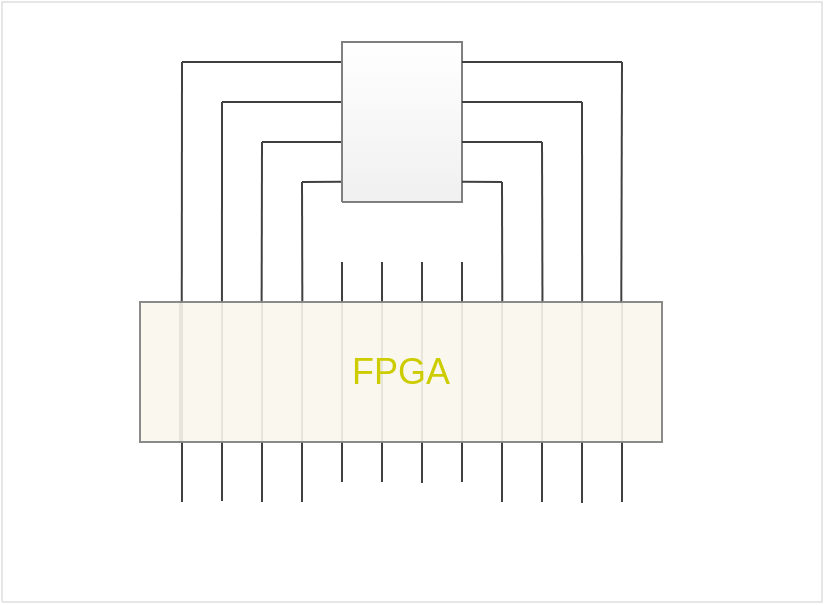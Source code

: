 <mxfile version="20.3.0" type="device"><diagram id="8mEjcbHjGdJaZ5T62jCM" name="Page-1"><mxGraphModel dx="558" dy="339" grid="1" gridSize="10" guides="1" tooltips="1" connect="1" arrows="1" fold="1" page="1" pageScale="1" pageWidth="1169" pageHeight="827" math="0" shadow="0"><root><mxCell id="0"/><mxCell id="R0Ik6hgatOQ9bQxmz_JG-17" value="边界" parent="0"/><mxCell id="R0Ik6hgatOQ9bQxmz_JG-18" style="vsdxID=49;fillColor=none;gradientColor=none;shape=stencil(nZBLDoAgDERP0z3SIyjew0SURgSD+Lu9kMZoXLhwN9O+tukAlrNpJg1SzDH4QW/URgNYgZTkjA4UkwJUgGXng+6DX1zLfmoymdXo17xh5zmRJ6Q42BWCfc2oJfdAr+Yv+AP9Cb7OJ3H/2JG1HNGz/84klThPVCc=);strokeColor=#E6E6E6;points=[];labelBackgroundColor=none;rounded=0;html=1;whiteSpace=wrap;" vertex="1" parent="R0Ik6hgatOQ9bQxmz_JG-17"><mxGeometry x="10" y="10" width="410" height="300" as="geometry"/></mxCell><mxCell id="R0Ik6hgatOQ9bQxmz_JG-19" style="vsdxID=54;edgeStyle=none;startArrow=none;endArrow=none;startSize=5;endSize=5;strokeColor=#404040;spacingTop=-1;spacingBottom=-1;spacingLeft=-1;spacingRight=-1;verticalAlign=middle;html=1;labelBackgroundColor=#ffffff;rounded=0;" edge="1" parent="R0Ik6hgatOQ9bQxmz_JG-17"><mxGeometry relative="1" as="geometry"><Array as="points"/><mxPoint x="99" y="160" as="sourcePoint"/><mxPoint x="99" y="230" as="targetPoint"/></mxGeometry></mxCell><mxCell id="R0Ik6hgatOQ9bQxmz_JG-20" style="vsdxID=55;edgeStyle=none;startArrow=none;endArrow=none;startSize=5;endSize=5;strokeColor=#404040;spacingTop=-1;spacingBottom=-1;spacingLeft=-1;spacingRight=-1;verticalAlign=middle;html=1;labelBackgroundColor=#ffffff;rounded=0;" edge="1" parent="R0Ik6hgatOQ9bQxmz_JG-17"><mxGeometry relative="1" as="geometry"><Array as="points"/><mxPoint x="120" y="160" as="sourcePoint"/><mxPoint x="120" y="230" as="targetPoint"/></mxGeometry></mxCell><mxCell id="R0Ik6hgatOQ9bQxmz_JG-21" style="vsdxID=56;edgeStyle=none;startArrow=none;endArrow=none;startSize=5;endSize=5;strokeColor=#404040;spacingTop=-1;spacingBottom=-1;spacingLeft=-1;spacingRight=-1;verticalAlign=middle;html=1;labelBackgroundColor=#ffffff;rounded=0;" edge="1" parent="R0Ik6hgatOQ9bQxmz_JG-17"><mxGeometry relative="1" as="geometry"><Array as="points"/><mxPoint x="140" y="160" as="sourcePoint"/><mxPoint x="140" y="230" as="targetPoint"/></mxGeometry></mxCell><mxCell id="R0Ik6hgatOQ9bQxmz_JG-22" style="vsdxID=57;edgeStyle=none;startArrow=none;endArrow=none;startSize=5;endSize=5;strokeColor=#404040;spacingTop=-1;spacingBottom=-1;spacingLeft=-1;spacingRight=-1;verticalAlign=middle;html=1;labelBackgroundColor=#ffffff;rounded=0;" edge="1" parent="R0Ik6hgatOQ9bQxmz_JG-17"><mxGeometry relative="1" as="geometry"><Array as="points"/><mxPoint x="160" y="160" as="sourcePoint"/><mxPoint x="160" y="230" as="targetPoint"/></mxGeometry></mxCell><mxCell id="1" parent="0"/><mxCell id="d71OhHB_xA9opcj9rywB-22" style="vsdxID=17;edgeStyle=none;startArrow=none;endArrow=none;startSize=5;endSize=5;strokeColor=#404040;spacingTop=-1;spacingBottom=-1;spacingLeft=-1;spacingRight=-1;verticalAlign=middle;html=1;labelBackgroundColor=#ffffff;rounded=0;" parent="1" edge="1"><mxGeometry relative="1" as="geometry"><mxPoint as="offset"/><Array as="points"/><mxPoint x="100" y="40" as="sourcePoint"/><mxPoint x="180" y="40" as="targetPoint"/></mxGeometry></mxCell><mxCell id="d71OhHB_xA9opcj9rywB-23" style="vsdxID=19;edgeStyle=none;startArrow=none;endArrow=none;startSize=5;endSize=5;strokeColor=#404040;spacingTop=-1;spacingBottom=-1;spacingLeft=-1;spacingRight=-1;verticalAlign=middle;html=1;labelBackgroundColor=#ffffff;rounded=0;" parent="1" edge="1"><mxGeometry relative="1" as="geometry"><mxPoint as="offset"/><Array as="points"/><mxPoint x="120" y="60" as="sourcePoint"/><mxPoint x="180" y="60" as="targetPoint"/></mxGeometry></mxCell><mxCell id="d71OhHB_xA9opcj9rywB-24" style="vsdxID=21;edgeStyle=none;startArrow=none;endArrow=none;startSize=5;endSize=5;strokeColor=#404040;spacingTop=-1;spacingBottom=-1;spacingLeft=-1;spacingRight=-1;verticalAlign=middle;html=1;labelBackgroundColor=#ffffff;rounded=0;" parent="1" edge="1"><mxGeometry relative="1" as="geometry"><mxPoint as="offset"/><Array as="points"/><mxPoint x="140" y="80" as="sourcePoint"/><mxPoint x="180" y="80" as="targetPoint"/></mxGeometry></mxCell><mxCell id="d71OhHB_xA9opcj9rywB-25" style="vsdxID=23;edgeStyle=none;startArrow=none;endArrow=none;startSize=5;endSize=5;strokeColor=#404040;spacingTop=-1;spacingBottom=-1;spacingLeft=-1;spacingRight=-1;verticalAlign=middle;html=1;labelBackgroundColor=#ffffff;rounded=0;" parent="1" edge="1"><mxGeometry relative="1" as="geometry"><mxPoint as="offset"/><Array as="points"/><mxPoint x="160" y="100" as="sourcePoint"/><mxPoint x="180" y="99.84" as="targetPoint"/></mxGeometry></mxCell><mxCell id="d71OhHB_xA9opcj9rywB-26" value="&lt;div style=&quot;font-size: 1px&quot;&gt;&lt;/div&gt;" style="verticalAlign=middle;align=center;vsdxID=15;fillColor=#f0f0f0;gradientColor=#ffffff;gradientDirection=north;shape=stencil(nZBLDoAgDERP0z3SIyjew0SURgSD+Lu9kMZoXLhwN9O+tukAlrNpJg1SzDH4QW/URgNYgZTkjA4UkwJUgGXng+6DX1zLfmoymdXo17xh5zmRJ6Q42BWCfc2oJfdAr+Yv+AP9Cb7OJ3H/2JG1HNGz/84klThPVCc=);strokeColor=#7f7f7f;spacingTop=-1;spacingBottom=-1;spacingLeft=-1;spacingRight=-1;points=[[1,0.5,0],[0.5,0.5,0],[0.5,0,0]];labelBackgroundColor=none;rounded=0;html=1;whiteSpace=wrap;" parent="1" vertex="1"><mxGeometry x="180" y="30" width="60" height="80" as="geometry"/></mxCell><mxCell id="d71OhHB_xA9opcj9rywB-27" style="vsdxID=51;edgeStyle=none;startArrow=none;endArrow=none;startSize=5;endSize=5;strokeColor=#404040;spacingTop=-1;spacingBottom=-1;spacingLeft=-1;spacingRight=-1;verticalAlign=middle;html=1;labelBackgroundColor=#ffffff;rounded=0;entryX=0.922;entryY=0.014;entryDx=0;entryDy=0;entryPerimeter=0;" parent="1" edge="1" target="PLf42wu9_qICUalYq4Eu-1"><mxGeometry relative="1" as="geometry"><Array as="points"/><mxPoint x="320" y="40" as="sourcePoint"/><mxPoint x="320" y="130" as="targetPoint"/></mxGeometry></mxCell><mxCell id="d71OhHB_xA9opcj9rywB-28" style="vsdxID=54;edgeStyle=none;startArrow=none;endArrow=none;startSize=5;endSize=5;strokeColor=#404040;spacingTop=-1;spacingBottom=-1;spacingLeft=-1;spacingRight=-1;verticalAlign=middle;html=1;labelBackgroundColor=#ffffff;rounded=0;entryX=0.08;entryY=0.002;entryDx=0;entryDy=0;entryPerimeter=0;" parent="1" edge="1" target="PLf42wu9_qICUalYq4Eu-1"><mxGeometry relative="1" as="geometry"><Array as="points"/><mxPoint x="100" y="40" as="sourcePoint"/><mxPoint x="100" y="130" as="targetPoint"/></mxGeometry></mxCell><mxCell id="d71OhHB_xA9opcj9rywB-29" style="vsdxID=55;edgeStyle=none;startArrow=none;endArrow=none;startSize=5;endSize=5;strokeColor=#404040;spacingTop=-1;spacingBottom=-1;spacingLeft=-1;spacingRight=-1;verticalAlign=middle;html=1;labelBackgroundColor=#ffffff;rounded=0;entryX=0.157;entryY=0.004;entryDx=0;entryDy=0;entryPerimeter=0;" parent="1" edge="1" target="PLf42wu9_qICUalYq4Eu-1"><mxGeometry relative="1" as="geometry"><Array as="points"/><mxPoint x="120" y="60" as="sourcePoint"/><mxPoint x="120" y="129.5" as="targetPoint"/></mxGeometry></mxCell><mxCell id="d71OhHB_xA9opcj9rywB-30" style="vsdxID=56;edgeStyle=none;startArrow=none;endArrow=none;startSize=5;endSize=5;strokeColor=#404040;spacingTop=-1;spacingBottom=-1;spacingLeft=-1;spacingRight=-1;verticalAlign=middle;html=1;labelBackgroundColor=#ffffff;rounded=0;entryX=0.233;entryY=-0.004;entryDx=0;entryDy=0;entryPerimeter=0;" parent="1" edge="1" target="PLf42wu9_qICUalYq4Eu-1"><mxGeometry relative="1" as="geometry"><Array as="points"/><mxPoint x="140" y="80" as="sourcePoint"/><mxPoint x="140" y="130" as="targetPoint"/></mxGeometry></mxCell><mxCell id="d71OhHB_xA9opcj9rywB-31" style="vsdxID=57;edgeStyle=none;startArrow=none;endArrow=none;startSize=5;endSize=5;strokeColor=#404040;spacingTop=-1;spacingBottom=-1;spacingLeft=-1;spacingRight=-1;verticalAlign=middle;html=1;labelBackgroundColor=#ffffff;rounded=0;entryX=0.311;entryY=-0.006;entryDx=0;entryDy=0;entryPerimeter=0;" parent="1" edge="1" target="PLf42wu9_qICUalYq4Eu-1"><mxGeometry relative="1" as="geometry"><Array as="points"/><mxPoint x="160" y="100" as="sourcePoint"/><mxPoint x="160" y="130" as="targetPoint"/></mxGeometry></mxCell><mxCell id="d71OhHB_xA9opcj9rywB-32" style="vsdxID=58;edgeStyle=none;startArrow=none;endArrow=none;startSize=5;endSize=5;strokeColor=#404040;spacingTop=-1;spacingBottom=-1;spacingLeft=-1;spacingRight=-1;verticalAlign=middle;html=1;labelBackgroundColor=#ffffff;rounded=0;entryX=0.771;entryY=-0.002;entryDx=0;entryDy=0;entryPerimeter=0;" parent="1" edge="1" target="PLf42wu9_qICUalYq4Eu-1"><mxGeometry relative="1" as="geometry"><Array as="points"/><mxPoint x="280" y="80" as="sourcePoint"/><mxPoint x="280" y="130" as="targetPoint"/></mxGeometry></mxCell><mxCell id="d71OhHB_xA9opcj9rywB-33" style="vsdxID=59;edgeStyle=none;startArrow=none;endArrow=none;startSize=5;endSize=5;strokeColor=#404040;spacingTop=-1;spacingBottom=-1;spacingLeft=-1;spacingRight=-1;verticalAlign=middle;html=1;labelBackgroundColor=#ffffff;rounded=0;entryX=0.694;entryY=-0.003;entryDx=0;entryDy=0;entryPerimeter=0;" parent="1" edge="1" target="PLf42wu9_qICUalYq4Eu-1"><mxGeometry relative="1" as="geometry"><Array as="points"/><mxPoint x="260" y="100" as="sourcePoint"/><mxPoint x="260" y="130" as="targetPoint"/></mxGeometry></mxCell><mxCell id="d71OhHB_xA9opcj9rywB-34" style="vsdxID=60;edgeStyle=none;startArrow=none;endArrow=none;startSize=5;endSize=5;strokeColor=#404040;spacingTop=-1;spacingBottom=-1;spacingLeft=-1;spacingRight=-1;verticalAlign=middle;html=1;labelBackgroundColor=#ffffff;rounded=0;entryX=0.847;entryY=0.026;entryDx=0;entryDy=0;entryPerimeter=0;" parent="1" edge="1" target="PLf42wu9_qICUalYq4Eu-1"><mxGeometry relative="1" as="geometry"><Array as="points"/><mxPoint x="300" y="60" as="sourcePoint"/><mxPoint x="300" y="130.5" as="targetPoint"/></mxGeometry></mxCell><mxCell id="d71OhHB_xA9opcj9rywB-35" style="vsdxID=31;edgeStyle=none;startArrow=none;endArrow=none;startSize=5;endSize=5;strokeColor=#404040;spacingTop=-1;spacingBottom=-1;spacingLeft=-1;spacingRight=-1;verticalAlign=middle;html=1;labelBackgroundColor=#ffffff;rounded=0;" parent="1" edge="1"><mxGeometry relative="1" as="geometry"><mxPoint as="offset"/><Array as="points"/><mxPoint x="240" y="40" as="sourcePoint"/><mxPoint x="320" y="40" as="targetPoint"/></mxGeometry></mxCell><mxCell id="d71OhHB_xA9opcj9rywB-36" style="vsdxID=33;edgeStyle=none;startArrow=none;endArrow=none;startSize=5;endSize=5;strokeColor=#404040;spacingTop=-1;spacingBottom=-1;spacingLeft=-1;spacingRight=-1;verticalAlign=middle;html=1;labelBackgroundColor=#ffffff;rounded=0;" parent="1" edge="1"><mxGeometry relative="1" as="geometry"><mxPoint as="offset"/><Array as="points"/><mxPoint x="240" y="60" as="sourcePoint"/><mxPoint x="300" y="60" as="targetPoint"/></mxGeometry></mxCell><mxCell id="d71OhHB_xA9opcj9rywB-37" style="vsdxID=35;edgeStyle=none;startArrow=none;endArrow=none;startSize=5;endSize=5;strokeColor=#404040;spacingTop=-1;spacingBottom=-1;spacingLeft=-1;spacingRight=-1;verticalAlign=middle;html=1;labelBackgroundColor=#ffffff;rounded=0;" parent="1" edge="1"><mxGeometry relative="1" as="geometry"><mxPoint as="offset"/><Array as="points"/><mxPoint x="240" y="80" as="sourcePoint"/><mxPoint x="280" y="80" as="targetPoint"/></mxGeometry></mxCell><mxCell id="d71OhHB_xA9opcj9rywB-38" style="vsdxID=37;edgeStyle=none;startArrow=none;endArrow=none;startSize=5;endSize=5;strokeColor=#404040;spacingTop=-1;spacingBottom=-1;spacingLeft=-1;spacingRight=-1;verticalAlign=middle;html=1;labelBackgroundColor=#ffffff;rounded=0;" parent="1" edge="1"><mxGeometry relative="1" as="geometry"><mxPoint as="offset"/><Array as="points"/><mxPoint x="240" y="99.84" as="sourcePoint"/><mxPoint x="260" y="100" as="targetPoint"/></mxGeometry></mxCell><mxCell id="PLf42wu9_qICUalYq4Eu-2" style="vsdxID=51;edgeStyle=none;startArrow=none;endArrow=none;startSize=5;endSize=5;strokeColor=#404040;spacingTop=-1;spacingBottom=-1;spacingLeft=-1;spacingRight=-1;verticalAlign=middle;html=1;labelBackgroundColor=#ffffff;rounded=0;" parent="1" edge="1"><mxGeometry relative="1" as="geometry"><Array as="points"/><mxPoint x="320" y="230" as="sourcePoint"/><mxPoint x="320" y="260" as="targetPoint"/></mxGeometry></mxCell><mxCell id="PLf42wu9_qICUalYq4Eu-3" style="vsdxID=54;edgeStyle=none;startArrow=none;endArrow=none;startSize=5;endSize=5;strokeColor=#404040;spacingTop=-1;spacingBottom=-1;spacingLeft=-1;spacingRight=-1;verticalAlign=middle;html=1;labelBackgroundColor=#ffffff;rounded=0;" parent="1" edge="1"><mxGeometry relative="1" as="geometry"><Array as="points"/><mxPoint x="100" y="230" as="sourcePoint"/><mxPoint x="100" y="260" as="targetPoint"/></mxGeometry></mxCell><mxCell id="PLf42wu9_qICUalYq4Eu-4" style="vsdxID=55;edgeStyle=none;startArrow=none;endArrow=none;startSize=5;endSize=5;strokeColor=#404040;spacingTop=-1;spacingBottom=-1;spacingLeft=-1;spacingRight=-1;verticalAlign=middle;html=1;labelBackgroundColor=#ffffff;rounded=0;" parent="1" edge="1"><mxGeometry relative="1" as="geometry"><Array as="points"/><mxPoint x="120" y="230" as="sourcePoint"/><mxPoint x="120" y="259.5" as="targetPoint"/></mxGeometry></mxCell><mxCell id="PLf42wu9_qICUalYq4Eu-5" style="vsdxID=56;edgeStyle=none;startArrow=none;endArrow=none;startSize=5;endSize=5;strokeColor=#404040;spacingTop=-1;spacingBottom=-1;spacingLeft=-1;spacingRight=-1;verticalAlign=middle;html=1;labelBackgroundColor=#ffffff;rounded=0;" parent="1" edge="1"><mxGeometry relative="1" as="geometry"><Array as="points"/><mxPoint x="140" y="230" as="sourcePoint"/><mxPoint x="140" y="260" as="targetPoint"/></mxGeometry></mxCell><mxCell id="PLf42wu9_qICUalYq4Eu-6" style="vsdxID=57;edgeStyle=none;startArrow=none;endArrow=none;startSize=5;endSize=5;strokeColor=#404040;spacingTop=-1;spacingBottom=-1;spacingLeft=-1;spacingRight=-1;verticalAlign=middle;html=1;labelBackgroundColor=#ffffff;rounded=0;" parent="1" edge="1"><mxGeometry relative="1" as="geometry"><Array as="points"/><mxPoint x="160" y="230" as="sourcePoint"/><mxPoint x="160" y="260" as="targetPoint"/></mxGeometry></mxCell><mxCell id="PLf42wu9_qICUalYq4Eu-7" style="vsdxID=58;edgeStyle=none;startArrow=none;endArrow=none;startSize=5;endSize=5;strokeColor=#404040;spacingTop=-1;spacingBottom=-1;spacingLeft=-1;spacingRight=-1;verticalAlign=middle;html=1;labelBackgroundColor=#ffffff;rounded=0;" parent="1" edge="1"><mxGeometry relative="1" as="geometry"><Array as="points"/><mxPoint x="280" y="230" as="sourcePoint"/><mxPoint x="280" y="260" as="targetPoint"/></mxGeometry></mxCell><mxCell id="PLf42wu9_qICUalYq4Eu-8" style="vsdxID=59;edgeStyle=none;startArrow=none;endArrow=none;startSize=5;endSize=5;strokeColor=#404040;spacingTop=-1;spacingBottom=-1;spacingLeft=-1;spacingRight=-1;verticalAlign=middle;html=1;labelBackgroundColor=#ffffff;rounded=0;" parent="1" edge="1"><mxGeometry relative="1" as="geometry"><Array as="points"/><mxPoint x="260" y="230" as="sourcePoint"/><mxPoint x="260" y="260" as="targetPoint"/></mxGeometry></mxCell><mxCell id="PLf42wu9_qICUalYq4Eu-9" style="vsdxID=60;edgeStyle=none;startArrow=none;endArrow=none;startSize=5;endSize=5;strokeColor=#404040;spacingTop=-1;spacingBottom=-1;spacingLeft=-1;spacingRight=-1;verticalAlign=middle;html=1;labelBackgroundColor=#ffffff;rounded=0;" parent="1" edge="1"><mxGeometry relative="1" as="geometry"><Array as="points"/><mxPoint x="300" y="230" as="sourcePoint"/><mxPoint x="300" y="260.5" as="targetPoint"/></mxGeometry></mxCell><mxCell id="R0Ik6hgatOQ9bQxmz_JG-1" style="vsdxID=51;edgeStyle=none;startArrow=none;endArrow=none;startSize=5;endSize=5;strokeColor=#404040;spacingTop=-1;spacingBottom=-1;spacingLeft=-1;spacingRight=-1;verticalAlign=middle;html=1;labelBackgroundColor=#ffffff;rounded=0;" edge="1" parent="1"><mxGeometry relative="1" as="geometry"><Array as="points"/><mxPoint x="240" y="230" as="sourcePoint"/><mxPoint x="240" y="250" as="targetPoint"/></mxGeometry></mxCell><mxCell id="R0Ik6hgatOQ9bQxmz_JG-2" style="vsdxID=58;edgeStyle=none;startArrow=none;endArrow=none;startSize=5;endSize=5;strokeColor=#404040;spacingTop=-1;spacingBottom=-1;spacingLeft=-1;spacingRight=-1;verticalAlign=middle;html=1;labelBackgroundColor=#ffffff;rounded=0;" edge="1" parent="1"><mxGeometry relative="1" as="geometry"><Array as="points"/><mxPoint x="200" y="230" as="sourcePoint"/><mxPoint x="200" y="250" as="targetPoint"/></mxGeometry></mxCell><mxCell id="R0Ik6hgatOQ9bQxmz_JG-3" style="vsdxID=59;edgeStyle=none;startArrow=none;endArrow=none;startSize=5;endSize=5;strokeColor=#404040;spacingTop=-1;spacingBottom=-1;spacingLeft=-1;spacingRight=-1;verticalAlign=middle;html=1;labelBackgroundColor=#ffffff;rounded=0;" edge="1" parent="1"><mxGeometry relative="1" as="geometry"><Array as="points"/><mxPoint x="180" y="230" as="sourcePoint"/><mxPoint x="180" y="250" as="targetPoint"/></mxGeometry></mxCell><mxCell id="R0Ik6hgatOQ9bQxmz_JG-4" style="vsdxID=60;edgeStyle=none;startArrow=none;endArrow=none;startSize=5;endSize=5;strokeColor=#404040;spacingTop=-1;spacingBottom=-1;spacingLeft=-1;spacingRight=-1;verticalAlign=middle;html=1;labelBackgroundColor=#ffffff;rounded=0;" edge="1" parent="1"><mxGeometry relative="1" as="geometry"><Array as="points"/><mxPoint x="220" y="230" as="sourcePoint"/><mxPoint x="220" y="250.5" as="targetPoint"/></mxGeometry></mxCell><mxCell id="R0Ik6hgatOQ9bQxmz_JG-5" style="vsdxID=51;edgeStyle=none;startArrow=none;endArrow=none;startSize=5;endSize=5;strokeColor=#404040;spacingTop=-1;spacingBottom=-1;spacingLeft=-1;spacingRight=-1;verticalAlign=middle;html=1;labelBackgroundColor=#ffffff;rounded=0;" edge="1" parent="1"><mxGeometry relative="1" as="geometry"><Array as="points"/><mxPoint x="320" y="160" as="sourcePoint"/><mxPoint x="320" y="230" as="targetPoint"/></mxGeometry></mxCell><mxCell id="R0Ik6hgatOQ9bQxmz_JG-6" style="vsdxID=54;edgeStyle=none;startArrow=none;endArrow=none;startSize=5;endSize=5;strokeColor=#404040;spacingTop=-1;spacingBottom=-1;spacingLeft=-1;spacingRight=-1;verticalAlign=middle;html=1;labelBackgroundColor=#ffffff;rounded=0;" edge="1" parent="1"><mxGeometry relative="1" as="geometry"><Array as="points"/><mxPoint x="100" y="160" as="sourcePoint"/><mxPoint x="100" y="230" as="targetPoint"/></mxGeometry></mxCell><mxCell id="R0Ik6hgatOQ9bQxmz_JG-7" style="vsdxID=55;edgeStyle=none;startArrow=none;endArrow=none;startSize=5;endSize=5;strokeColor=#404040;spacingTop=-1;spacingBottom=-1;spacingLeft=-1;spacingRight=-1;verticalAlign=middle;html=1;labelBackgroundColor=#ffffff;rounded=0;" edge="1" parent="1"><mxGeometry relative="1" as="geometry"><Array as="points"/><mxPoint x="120" y="160" as="sourcePoint"/><mxPoint x="120" y="230" as="targetPoint"/></mxGeometry></mxCell><mxCell id="R0Ik6hgatOQ9bQxmz_JG-8" style="vsdxID=56;edgeStyle=none;startArrow=none;endArrow=none;startSize=5;endSize=5;strokeColor=#404040;spacingTop=-1;spacingBottom=-1;spacingLeft=-1;spacingRight=-1;verticalAlign=middle;html=1;labelBackgroundColor=#ffffff;rounded=0;" edge="1" parent="1"><mxGeometry relative="1" as="geometry"><Array as="points"/><mxPoint x="140" y="160" as="sourcePoint"/><mxPoint x="140" y="230" as="targetPoint"/></mxGeometry></mxCell><mxCell id="R0Ik6hgatOQ9bQxmz_JG-9" style="vsdxID=57;edgeStyle=none;startArrow=none;endArrow=none;startSize=5;endSize=5;strokeColor=#404040;spacingTop=-1;spacingBottom=-1;spacingLeft=-1;spacingRight=-1;verticalAlign=middle;html=1;labelBackgroundColor=#ffffff;rounded=0;" edge="1" parent="1"><mxGeometry relative="1" as="geometry"><Array as="points"/><mxPoint x="160" y="160" as="sourcePoint"/><mxPoint x="160" y="230" as="targetPoint"/></mxGeometry></mxCell><mxCell id="R0Ik6hgatOQ9bQxmz_JG-10" style="vsdxID=58;edgeStyle=none;startArrow=none;endArrow=none;startSize=5;endSize=5;strokeColor=#404040;spacingTop=-1;spacingBottom=-1;spacingLeft=-1;spacingRight=-1;verticalAlign=middle;html=1;labelBackgroundColor=#ffffff;rounded=0;" edge="1" parent="1"><mxGeometry relative="1" as="geometry"><Array as="points"/><mxPoint x="280" y="160" as="sourcePoint"/><mxPoint x="280" y="230" as="targetPoint"/></mxGeometry></mxCell><mxCell id="R0Ik6hgatOQ9bQxmz_JG-11" style="vsdxID=59;edgeStyle=none;startArrow=none;endArrow=none;startSize=5;endSize=5;strokeColor=#404040;spacingTop=-1;spacingBottom=-1;spacingLeft=-1;spacingRight=-1;verticalAlign=middle;html=1;labelBackgroundColor=#ffffff;rounded=0;" edge="1" parent="1"><mxGeometry relative="1" as="geometry"><Array as="points"/><mxPoint x="260" y="160" as="sourcePoint"/><mxPoint x="260" y="230" as="targetPoint"/></mxGeometry></mxCell><mxCell id="R0Ik6hgatOQ9bQxmz_JG-12" style="vsdxID=60;edgeStyle=none;startArrow=none;endArrow=none;startSize=5;endSize=5;strokeColor=#404040;spacingTop=-1;spacingBottom=-1;spacingLeft=-1;spacingRight=-1;verticalAlign=middle;html=1;labelBackgroundColor=#ffffff;rounded=0;" edge="1" parent="1"><mxGeometry relative="1" as="geometry"><Array as="points"/><mxPoint x="300" y="160" as="sourcePoint"/><mxPoint x="300" y="230" as="targetPoint"/></mxGeometry></mxCell><mxCell id="R0Ik6hgatOQ9bQxmz_JG-13" style="vsdxID=51;edgeStyle=none;startArrow=none;endArrow=none;startSize=5;endSize=5;strokeColor=#404040;spacingTop=-1;spacingBottom=-1;spacingLeft=-1;spacingRight=-1;verticalAlign=middle;html=1;labelBackgroundColor=#ffffff;rounded=0;" edge="1" parent="1"><mxGeometry relative="1" as="geometry"><Array as="points"/><mxPoint x="240" y="140" as="sourcePoint"/><mxPoint x="240" y="160" as="targetPoint"/></mxGeometry></mxCell><mxCell id="R0Ik6hgatOQ9bQxmz_JG-14" style="vsdxID=58;edgeStyle=none;startArrow=none;endArrow=none;startSize=5;endSize=5;strokeColor=#404040;spacingTop=-1;spacingBottom=-1;spacingLeft=-1;spacingRight=-1;verticalAlign=middle;html=1;labelBackgroundColor=#ffffff;rounded=0;" edge="1" parent="1"><mxGeometry relative="1" as="geometry"><Array as="points"/><mxPoint x="200" y="140" as="sourcePoint"/><mxPoint x="200" y="160" as="targetPoint"/></mxGeometry></mxCell><mxCell id="R0Ik6hgatOQ9bQxmz_JG-15" style="vsdxID=59;edgeStyle=none;startArrow=none;endArrow=none;startSize=5;endSize=5;strokeColor=#404040;spacingTop=-1;spacingBottom=-1;spacingLeft=-1;spacingRight=-1;verticalAlign=middle;html=1;labelBackgroundColor=#ffffff;rounded=0;" edge="1" parent="1"><mxGeometry relative="1" as="geometry"><Array as="points"/><mxPoint x="180" y="140" as="sourcePoint"/><mxPoint x="180" y="160" as="targetPoint"/></mxGeometry></mxCell><mxCell id="R0Ik6hgatOQ9bQxmz_JG-16" style="vsdxID=60;edgeStyle=none;startArrow=none;endArrow=none;startSize=5;endSize=5;strokeColor=#404040;spacingTop=-1;spacingBottom=-1;spacingLeft=-1;spacingRight=-1;verticalAlign=middle;html=1;labelBackgroundColor=#ffffff;rounded=0;" edge="1" parent="1"><mxGeometry relative="1" as="geometry"><Array as="points"/><mxPoint x="220" y="140" as="sourcePoint"/><mxPoint x="220" y="160" as="targetPoint"/></mxGeometry></mxCell><mxCell id="R0Ik6hgatOQ9bQxmz_JG-23" style="vsdxID=54;edgeStyle=none;startArrow=none;endArrow=none;startSize=5;endSize=5;strokeColor=#404040;spacingTop=-1;spacingBottom=-1;spacingLeft=-1;spacingRight=-1;verticalAlign=middle;html=1;labelBackgroundColor=#ffffff;rounded=0;" edge="1" parent="1"><mxGeometry relative="1" as="geometry"><Array as="points"/><mxPoint x="180" y="160" as="sourcePoint"/><mxPoint x="180" y="230" as="targetPoint"/></mxGeometry></mxCell><mxCell id="R0Ik6hgatOQ9bQxmz_JG-24" style="vsdxID=55;edgeStyle=none;startArrow=none;endArrow=none;startSize=5;endSize=5;strokeColor=#404040;spacingTop=-1;spacingBottom=-1;spacingLeft=-1;spacingRight=-1;verticalAlign=middle;html=1;labelBackgroundColor=#ffffff;rounded=0;" edge="1" parent="1"><mxGeometry relative="1" as="geometry"><Array as="points"/><mxPoint x="200" y="160" as="sourcePoint"/><mxPoint x="200" y="230" as="targetPoint"/></mxGeometry></mxCell><mxCell id="R0Ik6hgatOQ9bQxmz_JG-25" style="vsdxID=56;edgeStyle=none;startArrow=none;endArrow=none;startSize=5;endSize=5;strokeColor=#404040;spacingTop=-1;spacingBottom=-1;spacingLeft=-1;spacingRight=-1;verticalAlign=middle;html=1;labelBackgroundColor=#ffffff;rounded=0;" edge="1" parent="1"><mxGeometry relative="1" as="geometry"><Array as="points"/><mxPoint x="220" y="160" as="sourcePoint"/><mxPoint x="220" y="230" as="targetPoint"/></mxGeometry></mxCell><mxCell id="R0Ik6hgatOQ9bQxmz_JG-26" style="vsdxID=57;edgeStyle=none;startArrow=none;endArrow=none;startSize=5;endSize=5;strokeColor=#404040;spacingTop=-1;spacingBottom=-1;spacingLeft=-1;spacingRight=-1;verticalAlign=middle;html=1;labelBackgroundColor=#ffffff;rounded=0;" edge="1" parent="1"><mxGeometry relative="1" as="geometry"><Array as="points"/><mxPoint x="240" y="160" as="sourcePoint"/><mxPoint x="240" y="230" as="targetPoint"/></mxGeometry></mxCell><mxCell id="PLf42wu9_qICUalYq4Eu-1" value="&lt;font style=&quot;font-size: 18px;&quot;&gt;FPGA&lt;/font&gt;" style="rounded=0;whiteSpace=wrap;html=1;fillColor=#f9f7ed;strokeColor=#7F7F7F;gradientDirection=south;fontColor=#CCCC00;opacity=90;" parent="1" vertex="1"><mxGeometry x="79" y="160" width="261" height="70" as="geometry"/></mxCell></root></mxGraphModel></diagram></mxfile>